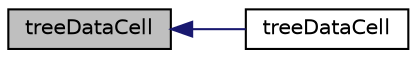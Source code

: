 digraph "treeDataCell"
{
  bgcolor="transparent";
  edge [fontname="Helvetica",fontsize="10",labelfontname="Helvetica",labelfontsize="10"];
  node [fontname="Helvetica",fontsize="10",shape=record];
  rankdir="LR";
  Node1 [label="treeDataCell",height=0.2,width=0.4,color="black", fillcolor="grey75", style="filled", fontcolor="black"];
  Node1 -> Node2 [dir="back",color="midnightblue",fontsize="10",style="solid",fontname="Helvetica"];
  Node2 [label="treeDataCell",height=0.2,width=0.4,color="black",URL="$a02763.html#a4db4286c8944f025baba6d77d2dd1955",tooltip="Construct from mesh and subset of cells, transferring contents. "];
}
